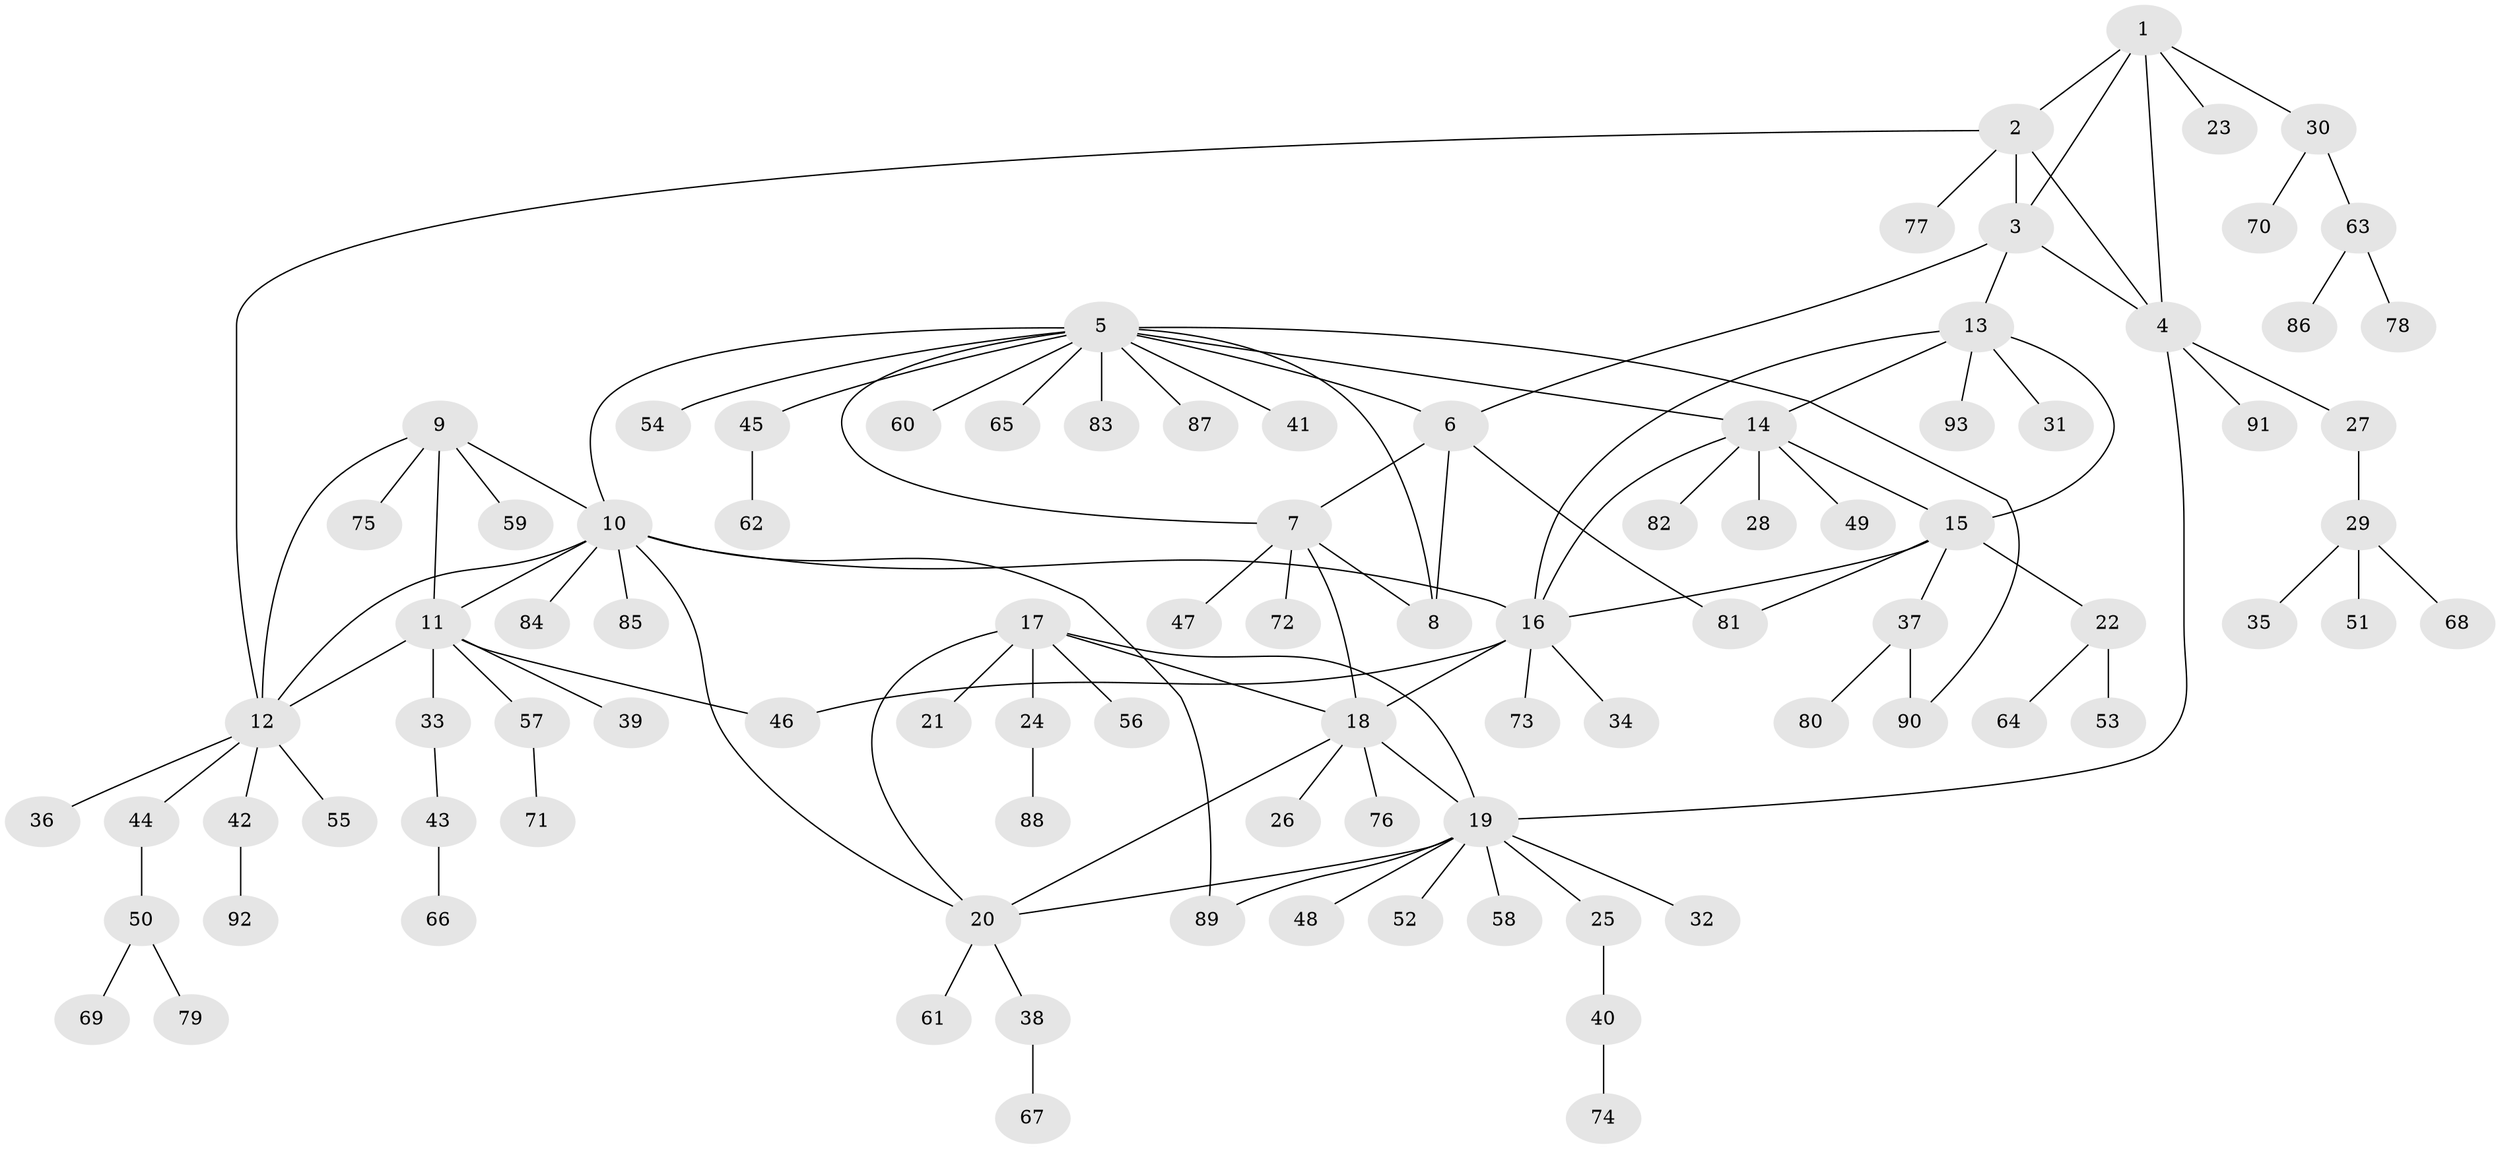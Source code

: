 // coarse degree distribution, {5: 0.01818181818181818, 6: 0.03636363636363636, 3: 0.01818181818181818, 7: 0.03636363636363636, 11: 0.01818181818181818, 1: 0.7818181818181819, 10: 0.01818181818181818, 2: 0.05454545454545454, 18: 0.01818181818181818}
// Generated by graph-tools (version 1.1) at 2025/57/03/04/25 21:57:59]
// undirected, 93 vertices, 117 edges
graph export_dot {
graph [start="1"]
  node [color=gray90,style=filled];
  1;
  2;
  3;
  4;
  5;
  6;
  7;
  8;
  9;
  10;
  11;
  12;
  13;
  14;
  15;
  16;
  17;
  18;
  19;
  20;
  21;
  22;
  23;
  24;
  25;
  26;
  27;
  28;
  29;
  30;
  31;
  32;
  33;
  34;
  35;
  36;
  37;
  38;
  39;
  40;
  41;
  42;
  43;
  44;
  45;
  46;
  47;
  48;
  49;
  50;
  51;
  52;
  53;
  54;
  55;
  56;
  57;
  58;
  59;
  60;
  61;
  62;
  63;
  64;
  65;
  66;
  67;
  68;
  69;
  70;
  71;
  72;
  73;
  74;
  75;
  76;
  77;
  78;
  79;
  80;
  81;
  82;
  83;
  84;
  85;
  86;
  87;
  88;
  89;
  90;
  91;
  92;
  93;
  1 -- 2;
  1 -- 3;
  1 -- 4;
  1 -- 23;
  1 -- 30;
  2 -- 3;
  2 -- 4;
  2 -- 12;
  2 -- 77;
  3 -- 4;
  3 -- 6;
  3 -- 13;
  4 -- 19;
  4 -- 27;
  4 -- 91;
  5 -- 6;
  5 -- 7;
  5 -- 8;
  5 -- 10;
  5 -- 14;
  5 -- 41;
  5 -- 45;
  5 -- 54;
  5 -- 60;
  5 -- 65;
  5 -- 83;
  5 -- 87;
  5 -- 90;
  6 -- 7;
  6 -- 8;
  6 -- 81;
  7 -- 8;
  7 -- 18;
  7 -- 47;
  7 -- 72;
  9 -- 10;
  9 -- 11;
  9 -- 12;
  9 -- 59;
  9 -- 75;
  10 -- 11;
  10 -- 12;
  10 -- 16;
  10 -- 20;
  10 -- 84;
  10 -- 85;
  10 -- 89;
  11 -- 12;
  11 -- 33;
  11 -- 39;
  11 -- 46;
  11 -- 57;
  12 -- 36;
  12 -- 42;
  12 -- 44;
  12 -- 55;
  13 -- 14;
  13 -- 15;
  13 -- 16;
  13 -- 31;
  13 -- 93;
  14 -- 15;
  14 -- 16;
  14 -- 28;
  14 -- 49;
  14 -- 82;
  15 -- 16;
  15 -- 22;
  15 -- 37;
  15 -- 81;
  16 -- 18;
  16 -- 34;
  16 -- 46;
  16 -- 73;
  17 -- 18;
  17 -- 19;
  17 -- 20;
  17 -- 21;
  17 -- 24;
  17 -- 56;
  18 -- 19;
  18 -- 20;
  18 -- 26;
  18 -- 76;
  19 -- 20;
  19 -- 25;
  19 -- 32;
  19 -- 48;
  19 -- 52;
  19 -- 58;
  19 -- 89;
  20 -- 38;
  20 -- 61;
  22 -- 53;
  22 -- 64;
  24 -- 88;
  25 -- 40;
  27 -- 29;
  29 -- 35;
  29 -- 51;
  29 -- 68;
  30 -- 63;
  30 -- 70;
  33 -- 43;
  37 -- 80;
  37 -- 90;
  38 -- 67;
  40 -- 74;
  42 -- 92;
  43 -- 66;
  44 -- 50;
  45 -- 62;
  50 -- 69;
  50 -- 79;
  57 -- 71;
  63 -- 78;
  63 -- 86;
}
